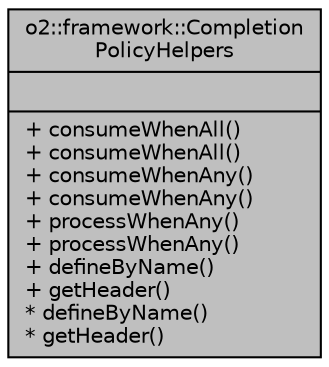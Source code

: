 digraph "o2::framework::CompletionPolicyHelpers"
{
 // INTERACTIVE_SVG=YES
  bgcolor="transparent";
  edge [fontname="Helvetica",fontsize="10",labelfontname="Helvetica",labelfontsize="10"];
  node [fontname="Helvetica",fontsize="10",shape=record];
  Node1 [label="{o2::framework::Completion\lPolicyHelpers\n||+ consumeWhenAll()\l+ consumeWhenAll()\l+ consumeWhenAny()\l+ consumeWhenAny()\l+ processWhenAny()\l+ processWhenAny()\l+ defineByName()\l+ getHeader()\l* defineByName()\l* getHeader()\l}",height=0.2,width=0.4,color="black", fillcolor="grey75", style="filled", fontcolor="black"];
}
